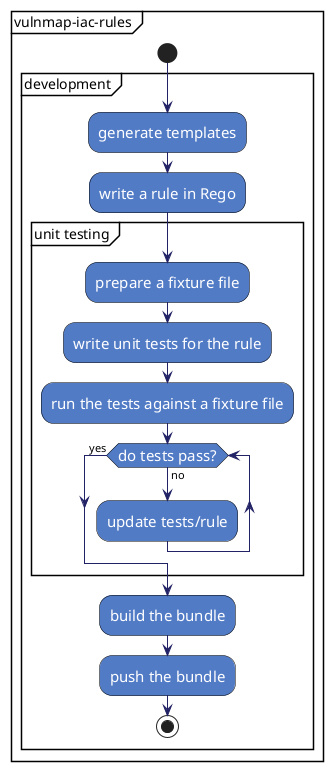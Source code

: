 @startuml
skinparam activity {
    FontColor          white
    AttributeFontColor white
    FontSize           15
    AttributeFontSize  15
    AttributeFontname  Corbel
    BackgroundColor    #527BC6
    BorderColor        black
    ArrowColor         #222266
}
partition "vulnmap-iac-rules " {
    start
    partition "development " {
        :generate templates;
        :write a rule in Rego;
        partition "unit testing " {
            :prepare a fixture file;
            :write unit tests for the rule;
            :run the tests against a fixture file;
            #c69d52:while (do tests pass?) is (no)
              :update tests/rule;
            endwhile (yes)
        }
        :build the bundle;
        :push the bundle;
        stop
    }

}
@enduml